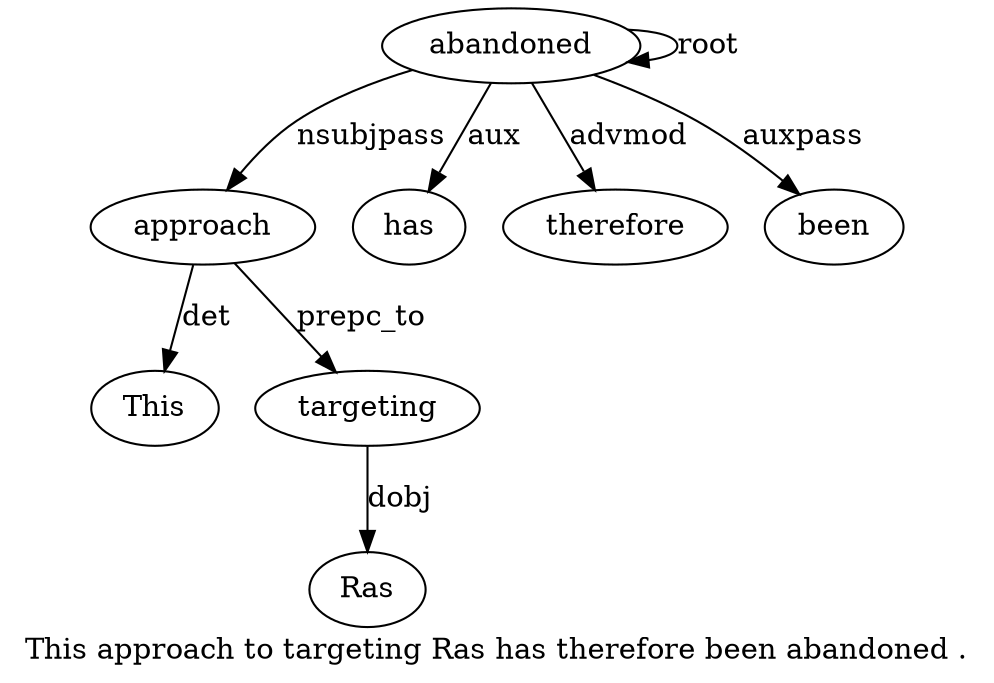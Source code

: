 digraph "This approach to targeting Ras has therefore been abandoned ." {
label="This approach to targeting Ras has therefore been abandoned .";
approach2 [style=filled, fillcolor=white, label=approach];
This1 [style=filled, fillcolor=white, label=This];
approach2 -> This1  [label=det];
abandoned9 [style=filled, fillcolor=white, label=abandoned];
abandoned9 -> approach2  [label=nsubjpass];
targeting4 [style=filled, fillcolor=white, label=targeting];
approach2 -> targeting4  [label=prepc_to];
Ras5 [style=filled, fillcolor=white, label=Ras];
targeting4 -> Ras5  [label=dobj];
has6 [style=filled, fillcolor=white, label=has];
abandoned9 -> has6  [label=aux];
therefore7 [style=filled, fillcolor=white, label=therefore];
abandoned9 -> therefore7  [label=advmod];
been8 [style=filled, fillcolor=white, label=been];
abandoned9 -> been8  [label=auxpass];
abandoned9 -> abandoned9  [label=root];
}
